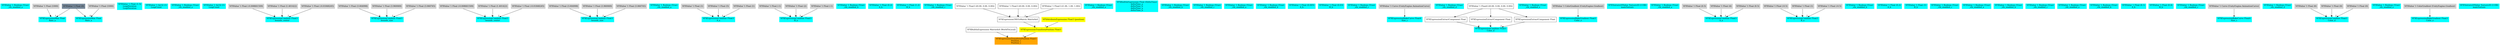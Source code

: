 digraph G {
node0 [shape="box" color="cyan" style="filled" label="VFXValue`1 Boolean (True)
_vfx_enabled_a"]
node1 [shape="box" color="cyan" style="filled" label="VFXExpressionMax Float
Rate_a"]
node2 [shape="box" color="lightgray" style="filled" label="VFXValue`1 Float (1000)"]
node3 [shape="box" color="lightslategray" style="filled" label="VFXValue`1 Float (0)"]
node4 [shape="box" color="cyan" style="filled" label="VFXValue`1 Float (1.5)
LoopDuration
LoopDuration"]
node5 [shape="box" color="cyan" style="filled" label="VFXValue`1 Int32 (1)
LoopCount"]
node6 [shape="box" color="cyan" style="filled" label="VFXValue`1 Boolean (True)
_vfx_enabled_a"]
node7 [shape="box" color="cyan" style="filled" label="VFXExpressionMax Float
Rate_a"]
node8 [shape="box" color="lightgray" style="filled" label="VFXValue`1 Float (1000)"]
node9 [shape="box" color="cyan" style="filled" label="VFXValue`1 Int32 (1)
LoopCount"]
node10 [shape="box" color="cyan" style="filled" label="VFXExpressionCombine Float3
bounds_center"]
node11 [shape="box" color="lightgray" style="filled" label="VFXValue`1 Float (-0.008661509)"]
node12 [shape="box" color="lightgray" style="filled" label="VFXValue`1 Float (1.401422)"]
node13 [shape="box" color="lightgray" style="filled" label="VFXValue`1 Float (-0.01848245)"]
node14 [shape="box" color="cyan" style="filled" label="VFXExpressionCombine Float3
bounds_size"]
node15 [shape="box" color="lightgray" style="filled" label="VFXValue`1 Float (3.004998)"]
node16 [shape="box" color="lightgray" style="filled" label="VFXValue`1 Float (3.960069)"]
node17 [shape="box" color="lightgray" style="filled" label="VFXValue`1 Float (3.060745)"]
node18 [shape="box" color="cyan" style="filled" label="VFXExpressionCombine Float3
bounds_center"]
node19 [shape="box" color="lightgray" style="filled" label="VFXValue`1 Float (-0.008661509)"]
node20 [shape="box" color="lightgray" style="filled" label="VFXValue`1 Float (1.401422)"]
node21 [shape="box" color="lightgray" style="filled" label="VFXValue`1 Float (-0.01848245)"]
node22 [shape="box" color="cyan" style="filled" label="VFXExpressionCombine Float3
bounds_size"]
node23 [shape="box" color="lightgray" style="filled" label="VFXValue`1 Float (3.004998)"]
node24 [shape="box" color="lightgray" style="filled" label="VFXValue`1 Float (3.960069)"]
node25 [shape="box" color="lightgray" style="filled" label="VFXValue`1 Float (3.060745)"]
node26 [shape="box" color="cyan" style="filled" label="VFXValue`1 Boolean (True)
_vfx_enabled_a"]
node27 [shape="box" color="cyan" style="filled" label="VFXExpressionCombine Float3
A_a"]
node28 [shape="box" color="lightgray" style="filled" label="VFXValue`1 Float (1)"]
node29 [shape="box" color="lightgray" style="filled" label="VFXValue`1 Float (5)"]
node30 [shape="box" color="lightgray" style="filled" label="VFXValue`1 Float (1)"]
node31 [shape="box" color="cyan" style="filled" label="VFXExpressionCombine Float3
B_a"]
node32 [shape="box" color="lightgray" style="filled" label="VFXValue`1 Float (-1)"]
node33 [shape="box" color="lightgray" style="filled" label="VFXValue`1 Float (2)"]
node34 [shape="box" color="lightgray" style="filled" label="VFXValue`1 Float (-1)"]
node35 [shape="box" color="cyan" style="filled" label="VFXValue`1 Boolean (True)
_vfx_enabled_b"]
node36 [shape="box" color="cyan" style="filled" label="VFXValue`1 Float (0.2)
A_b"]
node37 [shape="box" color="cyan" style="filled" label="VFXValue`1 Float (1.2)
B_b"]
node38 [shape="box" color="cyan" style="filled" label="VFXValue`1 Boolean (True)
_vfx_enabled_c"]
node39 [shape="box" color="orange" style="filled" label="VFXExpressionTransformPosition Float3
Position_c
Position_c"]
node40 [shape="box" label="VFXBuiltInExpression Matrix4x4 (WorldToLocal)"]
node41 [shape="box" color="yellow" style="filled" label="VFXExpressionTransformPosition Float3"]
node42 [shape="box" label="VFXExpressionTRSToMatrix Matrix4x4"]
node43 [shape="box" label="VFXValue`1 Float3 ((0.00, 0.00, 0.00))"]
node44 [shape="box" label="VFXValue`1 Float3 ((0.00, 0.00, 0.00))"]
node45 [shape="box" label="VFXValue`1 Float3 ((1.00, 1.00, 1.00))"]
node46 [shape="box" color="yellow" style="filled" label="VFXAttributeExpression Float3 (position)"]
node47 [shape="box" color="cyan" style="filled" label="VFXValue`1 Boolean (True)
_vfx_enabled_a"]
node48 [shape="box" color="cyan" style="filled" label="VFXBuiltInExpression Float (DeltaTime)
deltaTime_a
deltaTime_b
deltaTime_a
deltaTime_b"]
node49 [shape="box" color="cyan" style="filled" label="VFXValue`1 Boolean (True)
_vfx_enabled_b"]
node50 [shape="box" color="cyan" style="filled" label="VFXValue`1 Boolean (True)
_vfx_enabled_c"]
node51 [shape="box" color="cyan" style="filled" label="VFXValue`1 Boolean (True)
_vfx_enabled_a"]
node52 [shape="box" color="cyan" style="filled" label="VFXValue`1 Boolean (True)
_vfx_enabled_b"]
node53 [shape="box" color="cyan" style="filled" label="VFXValue`1 Float (0.005)
A_b"]
node54 [shape="box" color="cyan" style="filled" label="VFXValue`1 Float (0.03)
B_b"]
node55 [shape="box" color="cyan" style="filled" label="VFXValue`1 Boolean (True)
_vfx_enabled_c"]
node56 [shape="box" color="cyan" style="filled" label="VFXExpressionBakeCurve Float4
Size_c"]
node57 [shape="box" color="lightgray" style="filled" label="VFXValue`1 Curve (UnityEngine.AnimationCurve)"]
node58 [shape="box" color="cyan" style="filled" label="VFXValue`1 Boolean (True)
_vfx_enabled_d"]
node59 [shape="box" color="cyan" style="filled" label="VFXExpressionCombine Float3
Color_d"]
node60 [shape="box" label="VFXExpressionExtractComponent Float"]
node61 [shape="box" label="VFXValue`1 Float4 ((0.00, 0.00, 0.00, 0.00))"]
node62 [shape="box" label="VFXExpressionExtractComponent Float"]
node63 [shape="box" label="VFXExpressionExtractComponent Float"]
node64 [shape="box" color="cyan" style="filled" label="VFXValue`1 Boolean (True)
_vfx_enabled_e"]
node65 [shape="box" color="cyan" style="filled" label="VFXExpressionBakeGradient Float3
Color_e"]
node66 [shape="box" color="lightgray" style="filled" label="VFXValue`1 ColorGradient (UnityEngine.Gradient)"]
node67 [shape="box" color="cyan" style="filled" label="VFXTexture2DValue Texture2D (1196)
mainTexture"]
node68 [shape="box" color="cyan" style="filled" label="VFXValue`1 Boolean (True)
_vfx_enabled_a"]
node69 [shape="box" color="cyan" style="filled" label="VFXExpressionCombine Float3
A_a"]
node70 [shape="box" color="lightgray" style="filled" label="VFXValue`1 Float (0.5)"]
node71 [shape="box" color="lightgray" style="filled" label="VFXValue`1 Float (4)"]
node72 [shape="box" color="lightgray" style="filled" label="VFXValue`1 Float (0.5)"]
node73 [shape="box" color="cyan" style="filled" label="VFXExpressionCombine Float3
B_a"]
node74 [shape="box" color="lightgray" style="filled" label="VFXValue`1 Float (-0.5)"]
node75 [shape="box" color="lightgray" style="filled" label="VFXValue`1 Float (1)"]
node76 [shape="box" color="lightgray" style="filled" label="VFXValue`1 Float (-0.5)"]
node77 [shape="box" color="cyan" style="filled" label="VFXValue`1 Boolean (True)
_vfx_enabled_b"]
node78 [shape="box" color="cyan" style="filled" label="VFXValue`1 Float (0.2)
A_b"]
node79 [shape="box" color="cyan" style="filled" label="VFXValue`1 Float (1)
B_b"]
node80 [shape="box" color="cyan" style="filled" label="VFXValue`1 Boolean (True)
_vfx_enabled_c"]
node81 [shape="box" color="cyan" style="filled" label="VFXValue`1 Boolean (True)
_vfx_enabled_a"]
node82 [shape="box" color="cyan" style="filled" label="VFXValue`1 Boolean (True)
_vfx_enabled_b"]
node83 [shape="box" color="cyan" style="filled" label="VFXValue`1 Boolean (True)
_vfx_enabled_c"]
node84 [shape="box" color="cyan" style="filled" label="VFXValue`1 Boolean (True)
_vfx_enabled_a"]
node85 [shape="box" color="cyan" style="filled" label="VFXValue`1 Boolean (True)
_vfx_enabled_b"]
node86 [shape="box" color="cyan" style="filled" label="VFXValue`1 Float (0.1)
A_b"]
node87 [shape="box" color="cyan" style="filled" label="VFXValue`1 Float (0.4)
B_b"]
node88 [shape="box" color="cyan" style="filled" label="VFXValue`1 Boolean (True)
_vfx_enabled_c"]
node89 [shape="box" color="cyan" style="filled" label="VFXExpressionBakeCurve Float4
Size_c"]
node90 [shape="box" color="lightgray" style="filled" label="VFXValue`1 Curve (UnityEngine.AnimationCurve)"]
node91 [shape="box" color="cyan" style="filled" label="VFXValue`1 Boolean (True)
_vfx_enabled_d"]
node92 [shape="box" color="cyan" style="filled" label="VFXExpressionCombine Float3
Color_d"]
node93 [shape="box" color="lightgray" style="filled" label="VFXValue`1 Float (0)"]
node94 [shape="box" color="lightgray" style="filled" label="VFXValue`1 Float (0)"]
node95 [shape="box" color="lightgray" style="filled" label="VFXValue`1 Float (0)"]
node96 [shape="box" color="cyan" style="filled" label="VFXValue`1 Boolean (True)
_vfx_enabled_e"]
node97 [shape="box" color="cyan" style="filled" label="VFXExpressionBakeGradient Float3
Color_e"]
node98 [shape="box" color="lightgray" style="filled" label="VFXValue`1 ColorGradient (UnityEngine.Gradient)"]
node99 [shape="box" color="cyan" style="filled" label="VFXTexture2DValue Texture2D (1196)
mainTexture"]
node2 -> node1 [headlabel="0"]
node3 -> node1 [headlabel="1"]
node8 -> node7 [headlabel="0"]
node3 -> node7 [headlabel="1"]
node11 -> node10 [headlabel="0"]
node12 -> node10 [headlabel="1"]
node13 -> node10 [headlabel="2"]
node15 -> node14 [headlabel="0"]
node16 -> node14 [headlabel="1"]
node17 -> node14 [headlabel="2"]
node19 -> node18 [headlabel="0"]
node20 -> node18 [headlabel="1"]
node21 -> node18 [headlabel="2"]
node23 -> node22 [headlabel="0"]
node24 -> node22 [headlabel="1"]
node25 -> node22 [headlabel="2"]
node28 -> node27 [headlabel="0"]
node29 -> node27 [headlabel="1"]
node30 -> node27 [headlabel="2"]
node32 -> node31 [headlabel="0"]
node33 -> node31 [headlabel="1"]
node34 -> node31 [headlabel="2"]
node40 -> node39 [headlabel="0"]
node41 -> node39 [headlabel="1"]
node42 -> node41 [headlabel="0"]
node46 -> node41 [headlabel="1"]
node43 -> node42 [headlabel="0"]
node44 -> node42 [headlabel="1"]
node45 -> node42 [headlabel="2"]
node57 -> node56 
node60 -> node59 [headlabel="0"]
node62 -> node59 [headlabel="1"]
node63 -> node59 [headlabel="2"]
node61 -> node60 
node61 -> node62 
node61 -> node63 
node66 -> node65 
node70 -> node69 [headlabel="0"]
node71 -> node69 [headlabel="1"]
node72 -> node69 [headlabel="2"]
node74 -> node73 [headlabel="0"]
node75 -> node73 [headlabel="1"]
node76 -> node73 [headlabel="2"]
node90 -> node89 
node93 -> node92 [headlabel="0"]
node94 -> node92 [headlabel="1"]
node95 -> node92 [headlabel="2"]
node98 -> node97 
}
